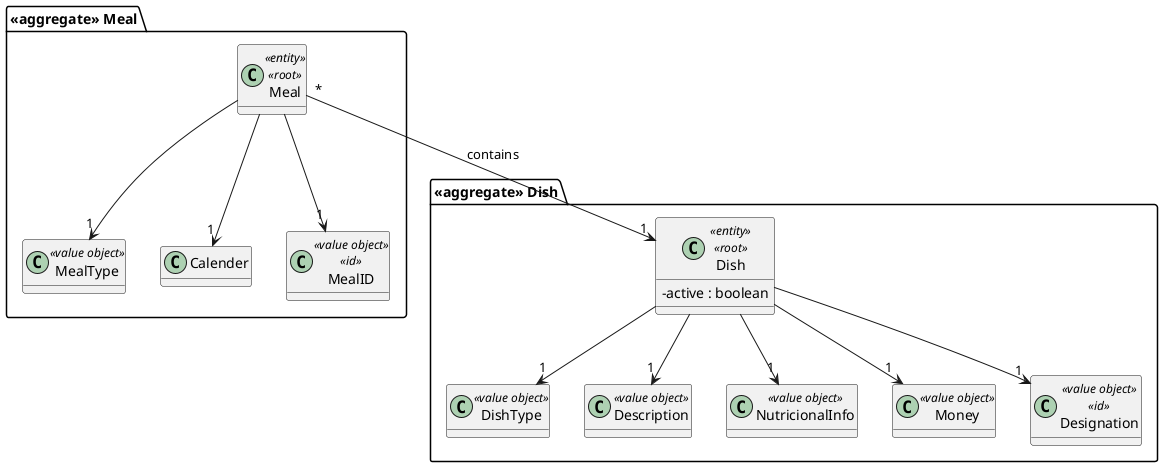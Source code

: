 @startuml

skinparam classAttributeIconSize 0
hide empty attributes

package "<<aggregate>> Meal" {
    class Meal <<entity>> <<root>> {
    }

    class MealType <<value object>> {
    }

    class Calender {
    }

    class MealID <<value object>> <<id>> {
    }

    Meal --> "1" MealID
    Meal --> "1" MealType
    Meal --> "1" Calender
}

package "<<aggregate>> Dish" {
    class Dish <<entity>> <<root>> {
        -active : boolean
    }

    class DishType <<value object>> {
    }

    class Description <<value object>> {
    }

    class NutricionalInfo <<value object>> {
    }

    class Money <<value object>> {
    }

    class Designation <<value object>> <<id>> {
    }

    Dish --> "1" Designation
    Dish --> "1" NutricionalInfo
    Dish --> "1" Money
    Dish --> "1" Description
    Dish --> "1" DishType
}

Meal "*" --> "1" Dish : contains

@enduml